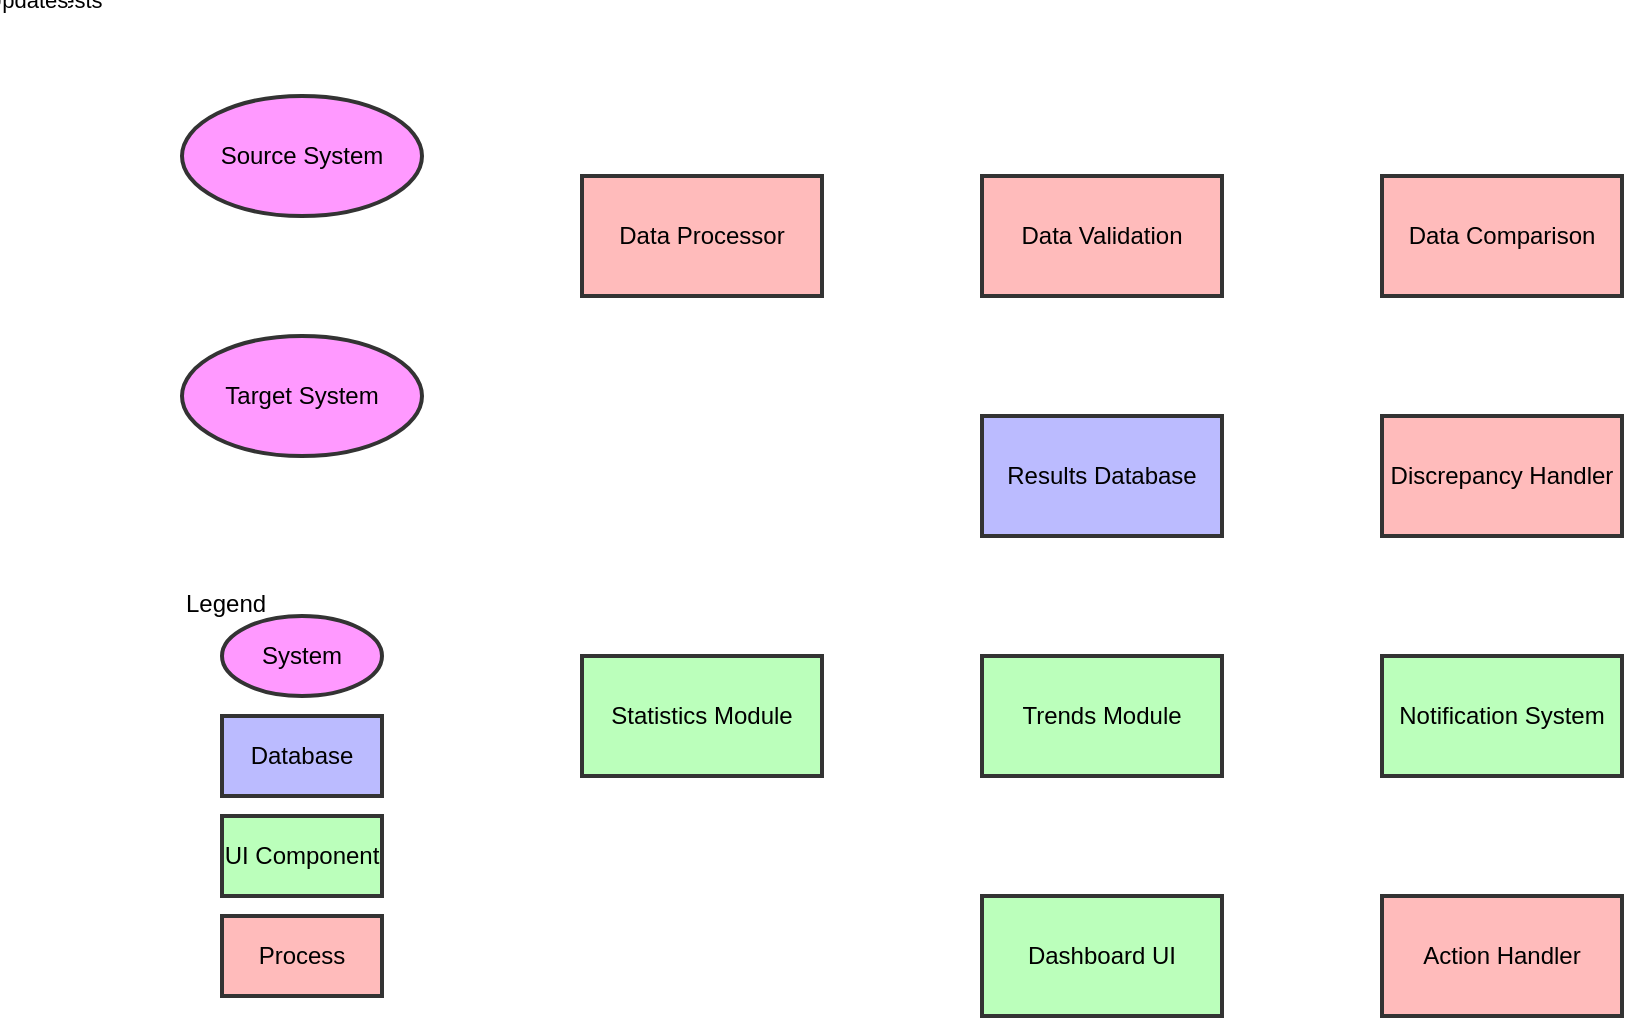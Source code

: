 <?xml version="1.0" encoding="UTF-8"?>
<mxfile version="21.6.6" type="device">
  <diagram name="Data Reconciliation System" id="system-diagram">
    <mxGraphModel dx="1422" dy="798" grid="1" gridSize="10" guides="1" tooltips="1" connect="1" arrows="1" fold="1" page="1" pageScale="1" pageWidth="827" pageHeight="1169" math="0" shadow="0">
      <root>
        <mxCell id="0" />
        <mxCell id="1" parent="0" />
        
        <!-- External Systems -->
        <mxCell id="source" value="Source System" style="ellipse;whiteSpace=wrap;html=1;fillColor=#f9f;strokeColor=#333;strokeWidth=2;" vertex="1" parent="1">
          <mxGeometry x="40" y="40" width="120" height="60" as="geometry" />
        </mxCell>
        <mxCell id="target" value="Target System" style="ellipse;whiteSpace=wrap;html=1;fillColor=#f9f;strokeColor=#333;strokeWidth=2;" vertex="1" parent="1">
          <mxGeometry x="40" y="160" width="120" height="60" as="geometry" />
        </mxCell>
        
        <!-- Data Processing Layer -->
        <mxCell id="processor" value="Data Processor" style="rounded=0;whiteSpace=wrap;html=1;fillColor=#fbb;strokeColor=#333;strokeWidth=2;" vertex="1" parent="1">
          <mxGeometry x="240" y="80" width="120" height="60" as="geometry" />
        </mxCell>
        <mxCell id="validation" value="Data Validation" style="rounded=0;whiteSpace=wrap;html=1;fillColor=#fbb;strokeColor=#333;strokeWidth=2;" vertex="1" parent="1">
          <mxGeometry x="440" y="80" width="120" height="60" as="geometry" />
        </mxCell>
        <mxCell id="comparison" value="Data Comparison" style="rounded=0;whiteSpace=wrap;html=1;fillColor=#fbb;strokeColor=#333;strokeWidth=2;" vertex="1" parent="1">
          <mxGeometry x="640" y="80" width="120" height="60" as="geometry" />
        </mxCell>
        
        <!-- Results Management -->
        <mxCell id="resultsDB" value="Results Database" style="cylinder3;whiteSpace=wrap;html=1;fillColor=#bbf;strokeColor=#333;strokeWidth=2;" vertex="1" parent="1">
          <mxGeometry x="440" y="200" width="120" height="60" as="geometry" />
        </mxCell>
        <mxCell id="discrepancy" value="Discrepancy Handler" style="rounded=0;whiteSpace=wrap;html=1;fillColor=#fbb;strokeColor=#333;strokeWidth=2;" vertex="1" parent="1">
          <mxGeometry x="640" y="200" width="120" height="60" as="geometry" />
        </mxCell>
        
        <!-- Dashboard Components -->
        <mxCell id="stats" value="Statistics Module" style="rounded=0;whiteSpace=wrap;html=1;fillColor=#bfb;strokeColor=#333;strokeWidth=2;" vertex="1" parent="1">
          <mxGeometry x="240" y="320" width="120" height="60" as="geometry" />
        </mxCell>
        <mxCell id="trends" value="Trends Module" style="rounded=0;whiteSpace=wrap;html=1;fillColor=#bfb;strokeColor=#333;strokeWidth=2;" vertex="1" parent="1">
          <mxGeometry x="440" y="320" width="120" height="60" as="geometry" />
        </mxCell>
        <mxCell id="notifications" value="Notification System" style="rounded=0;whiteSpace=wrap;html=1;fillColor=#bfb;strokeColor=#333;strokeWidth=2;" vertex="1" parent="1">
          <mxGeometry x="640" y="320" width="120" height="60" as="geometry" />
        </mxCell>
        
        <!-- User Interface -->
        <mxCell id="dashboard" value="Dashboard UI" style="rounded=0;whiteSpace=wrap;html=1;fillColor=#bfb;strokeColor=#333;strokeWidth=2;" vertex="1" parent="1">
          <mxGeometry x="440" y="440" width="120" height="60" as="geometry" />
        </mxCell>
        <mxCell id="actionHandler" value="Action Handler" style="rounded=0;whiteSpace=wrap;html=1;fillColor=#fbb;strokeColor=#333;strokeWidth=2;" vertex="1" parent="1">
          <mxGeometry x="640" y="440" width="120" height="60" as="geometry" />
        </mxCell>
        
        <!-- Connections -->
        <mxCell id="sourceToProcessor" value="Raw Data" style="endArrow=classic;html=1;rounded=0;exitX=1;exitY=0.5;entryX=0;entryY=0.5;" edge="1" parent="1" source="source" target="processor" />
        <mxCell id="targetToProcessor" value="Raw Data" style="endArrow=classic;html=1;rounded=0;exitX=1;exitY=0.5;entryX=0;entryY=0.5;" edge="1" parent="1" source="target" target="processor" />
        <mxCell id="processorToValidation" value="Processed Data" style="endArrow=classic;html=1;rounded=0;exitX=1;exitY=0.5;entryX=0;entryY=0.5;" edge="1" parent="1" source="processor" target="validation" />
        <mxCell id="validationToComparison" value="Validated Data" style="endArrow=classic;html=1;rounded=0;exitX=1;exitY=0.5;entryX=0;entryY=0.5;" edge="1" parent="1" source="validation" target="comparison" />
        <mxCell id="comparisonToResults" value="Results" style="endArrow=classic;html=1;rounded=0;exitX=0.5;exitY=1;entryX=0;entryY=0;" edge="1" parent="1" source="comparison" target="resultsDB" />
        <mxCell id="comparisonToDiscrepancy" value="Discrepancies" style="endArrow=classic;html=1;rounded=0;exitX=1;exitY=0.5;entryX=0;entryY=0.5;" edge="1" parent="1" source="comparison" target="discrepancy" />
        <mxCell id="resultsToStats" value="Statistics" style="endArrow=classic;html=1;rounded=0;exitX=0;exitY=0.5;entryX=1;entryY=0.5;" edge="1" parent="1" source="resultsDB" target="stats" />
        <mxCell id="resultsToTrends" value="Trends" style="endArrow=classic;html=1;rounded=0;exitX=1;exitY=0.5;entryX=0;entryY=0.5;" edge="1" parent="1" source="resultsDB" target="trends" />
        <mxCell id="discrepancyToNotifications" value="Alerts" style="endArrow=classic;html=1;rounded=0;exitX=1;exitY=0.5;entryX=0;entryY=0.5;" edge="1" parent="1" source="discrepancy" target="notifications" />
        <mxCell id="statsToDashboard" value="Display" style="endArrow=classic;html=1;rounded=0;exitX=0.5;exitY=1;entryX=0;entryY=0;" edge="1" parent="1" source="stats" target="dashboard" />
        <mxCell id="trendsToDashboard" value="Display" style="endArrow=classic;html=1;rounded=0;exitX=0.5;exitY=1;entryX=0;entryY=0;" edge="1" parent="1" source="trends" target="dashboard" />
        <mxCell id="notificationsToDashboard" value="Display" style="endArrow=classic;html=1;rounded=0;exitX=0.5;exitY=1;entryX=0;entryY=0;" edge="1" parent="1" source="notifications" target="dashboard" />
        <mxCell id="dashboardToAction" value="User Actions" style="endArrow=classic;html=1;rounded=0;exitX=1;exitY=0.5;entryX=0;entryY=0.5;" edge="1" parent="1" source="dashboard" target="actionHandler" />
        <mxCell id="actionToDiscrepancy" value="Resolution Requests" style="endArrow=classic;html=1;rounded=0;exitX=1;exitY=0.5;entryX=0;entryY=0.5;" edge="1" parent="1" source="actionHandler" target="discrepancy" />
        <mxCell id="actionToProcessor" value="Data Updates" style="endArrow=classic;html=1;rounded=0;exitX=0.5;exitY=1;entryX=0;entryY=0;" edge="1" parent="1" source="actionHandler" target="processor" />
        
        <!-- Legend -->
        <mxCell id="legend" value="Legend" style="text;html=1;strokeColor=none;fillColor=none;align=left;verticalAlign=top;whiteSpace=wrap;rounded=0;" vertex="1" parent="1">
          <mxGeometry x="40" y="280" width="160" height="120" as="geometry" />
        </mxCell>
        <mxCell id="legendSystem" value="System" style="ellipse;whiteSpace=wrap;html=1;fillColor=#f9f;strokeColor=#333;strokeWidth=2;" vertex="1" parent="1">
          <mxGeometry x="60" y="300" width="80" height="40" as="geometry" />
        </mxCell>
        <mxCell id="legendDatabase" value="Database" style="cylinder3;whiteSpace=wrap;html=1;fillColor=#bbf;strokeColor=#333;strokeWidth=2;" vertex="1" parent="1">
          <mxGeometry x="60" y="350" width="80" height="40" as="geometry" />
        </mxCell>
        <mxCell id="legendUI" value="UI Component" style="rounded=0;whiteSpace=wrap;html=1;fillColor=#bfb;strokeColor=#333;strokeWidth=2;" vertex="1" parent="1">
          <mxGeometry x="60" y="400" width="80" height="40" as="geometry" />
        </mxCell>
        <mxCell id="legendProcess" value="Process" style="rounded=0;whiteSpace=wrap;html=1;fillColor=#fbb;strokeColor=#333;strokeWidth=2;" vertex="1" parent="1">
          <mxGeometry x="60" y="450" width="80" height="40" as="geometry" />
        </mxCell>
      </root>
    </mxGraphModel>
  </diagram>
</mxfile> 
